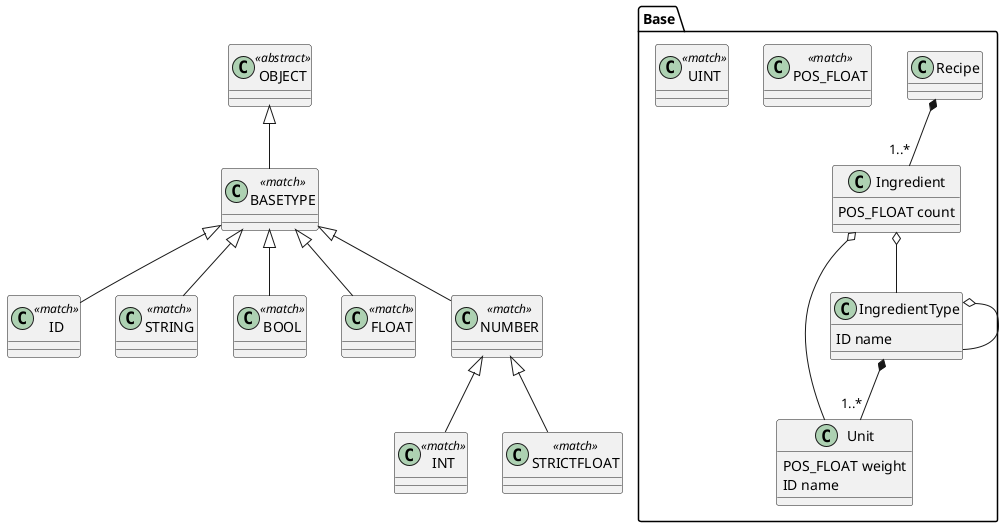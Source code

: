 @startuml
            set namespaceSeparator .
        Base.Recipe *-- "1..*" Base.Ingredient
class Base.Recipe  {
}


Base.Ingredient o-- Base.Unit
Base.Ingredient o-- Base.IngredientType
class Base.Ingredient  {
POS_FLOAT count
}


Base.IngredientType o-- Base.IngredientType
Base.IngredientType *-- "1..*" Base.Unit
class Base.IngredientType  {
ID name
}


class Base.Unit  {
POS_FLOAT weight
ID name
}


class Base.POS_FLOAT <<match>> {
}


class Base.UINT <<match>> {
}


class ID <<match>> {
}


class STRING <<match>> {
}


class BOOL <<match>> {
}


class INT <<match>> {
}


class FLOAT <<match>> {
}


class STRICTFLOAT <<match>> {
}


class NUMBER <<match>> {
}

NUMBER <|-- STRICTFLOAT
NUMBER <|-- INT

class BASETYPE <<match>> {
}

BASETYPE <|-- NUMBER
BASETYPE <|-- FLOAT
BASETYPE <|-- BOOL
BASETYPE <|-- ID
BASETYPE <|-- STRING

class OBJECT <<abstract>> {
}

OBJECT <|-- BASETYPE

@enduml
